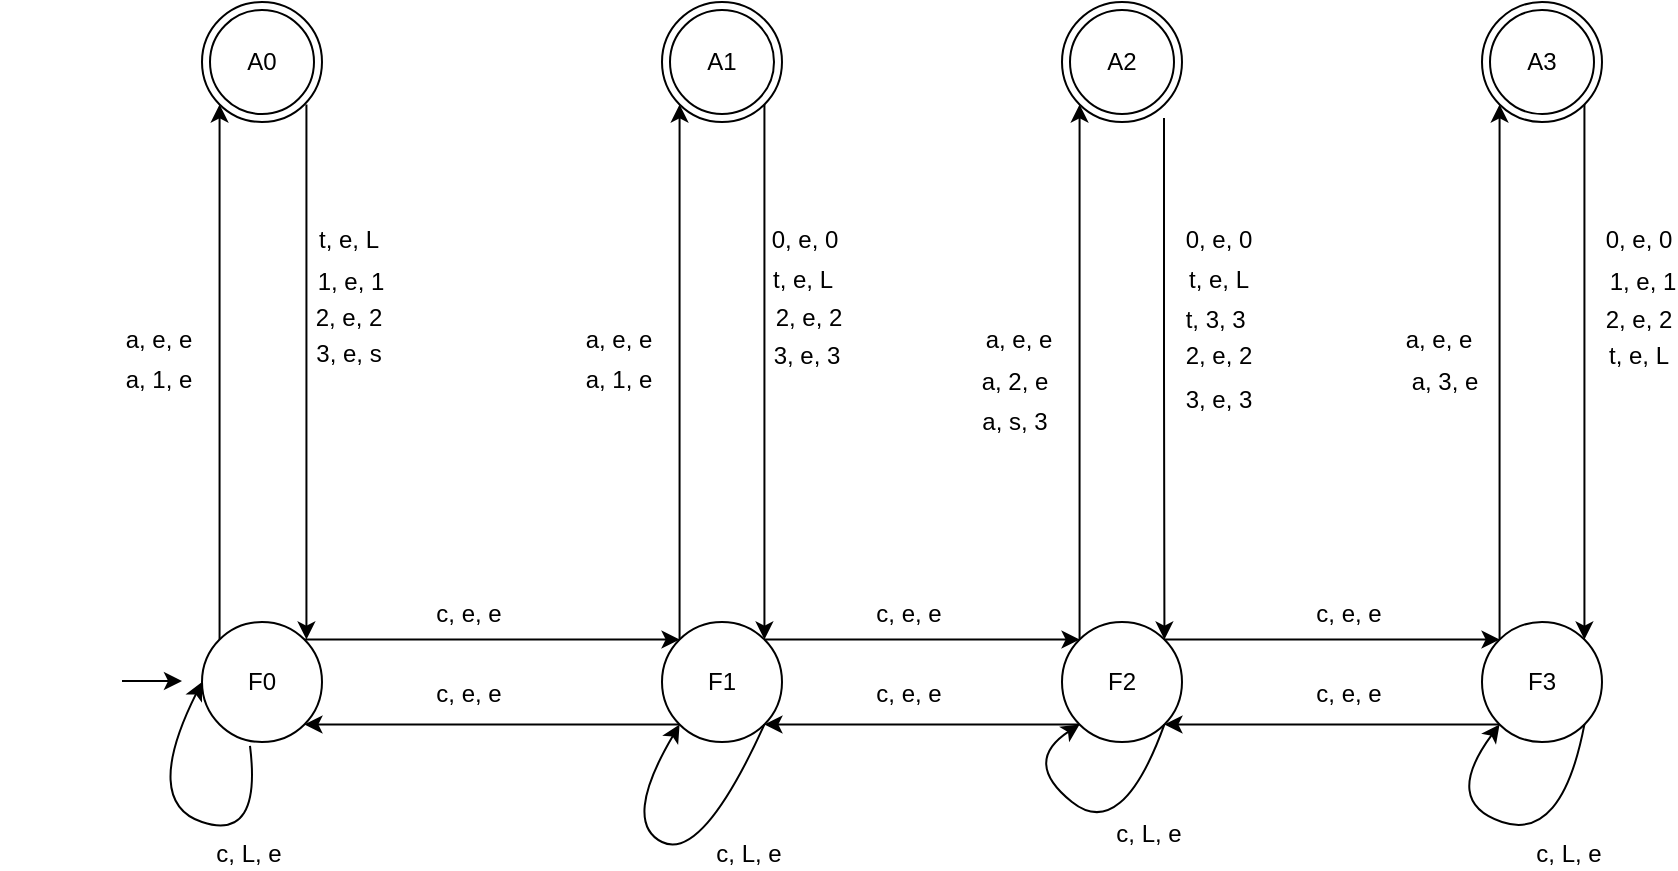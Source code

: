<mxfile version="26.2.12">
  <diagram name="Página-1" id="vQgWZf7FvtR_4U-VKZTJ">
    <mxGraphModel dx="1701" dy="473" grid="1" gridSize="10" guides="1" tooltips="1" connect="1" arrows="1" fold="1" page="1" pageScale="1" pageWidth="827" pageHeight="1169" math="0" shadow="0">
      <root>
        <mxCell id="0" />
        <mxCell id="1" parent="0" />
        <mxCell id="oZB_IGU-Cqb-h6OOu6P0-3" value="" style="endArrow=classic;html=1;rounded=0;" edge="1" parent="1">
          <mxGeometry width="50" height="50" relative="1" as="geometry">
            <mxPoint x="20" y="399.5" as="sourcePoint" />
            <mxPoint x="50" y="399.5" as="targetPoint" />
          </mxGeometry>
        </mxCell>
        <mxCell id="oZB_IGU-Cqb-h6OOu6P0-27" style="edgeStyle=orthogonalEdgeStyle;rounded=0;orthogonalLoop=1;jettySize=auto;html=1;fontFamily=Helvetica;fontSize=12;fontColor=default;exitX=0;exitY=0;exitDx=0;exitDy=0;entryX=0;entryY=1;entryDx=0;entryDy=0;" edge="1" parent="1" source="oZB_IGU-Cqb-h6OOu6P0-13" target="oZB_IGU-Cqb-h6OOu6P0-19">
          <mxGeometry relative="1" as="geometry">
            <mxPoint x="40" y="300" as="sourcePoint" />
          </mxGeometry>
        </mxCell>
        <mxCell id="oZB_IGU-Cqb-h6OOu6P0-39" style="edgeStyle=orthogonalEdgeStyle;rounded=0;orthogonalLoop=1;jettySize=auto;html=1;fontFamily=Helvetica;fontSize=12;fontColor=default;exitX=1;exitY=0;exitDx=0;exitDy=0;entryX=0;entryY=0;entryDx=0;entryDy=0;" edge="1" parent="1" source="oZB_IGU-Cqb-h6OOu6P0-13" target="oZB_IGU-Cqb-h6OOu6P0-14">
          <mxGeometry relative="1" as="geometry">
            <mxPoint x="290" y="380" as="targetPoint" />
          </mxGeometry>
        </mxCell>
        <mxCell id="oZB_IGU-Cqb-h6OOu6P0-13" value="F0" style="ellipse;whiteSpace=wrap;html=1;aspect=fixed;" vertex="1" parent="1">
          <mxGeometry x="60" y="370" width="60" height="60" as="geometry" />
        </mxCell>
        <mxCell id="oZB_IGU-Cqb-h6OOu6P0-28" style="edgeStyle=orthogonalEdgeStyle;rounded=0;orthogonalLoop=1;jettySize=auto;html=1;fontFamily=Helvetica;fontSize=12;fontColor=default;exitX=0;exitY=0;exitDx=0;exitDy=0;entryX=0;entryY=1;entryDx=0;entryDy=0;" edge="1" parent="1" source="oZB_IGU-Cqb-h6OOu6P0-14" target="oZB_IGU-Cqb-h6OOu6P0-23">
          <mxGeometry relative="1" as="geometry" />
        </mxCell>
        <mxCell id="oZB_IGU-Cqb-h6OOu6P0-48" style="edgeStyle=orthogonalEdgeStyle;rounded=0;orthogonalLoop=1;jettySize=auto;html=1;entryX=1;entryY=1;entryDx=0;entryDy=0;fontFamily=Helvetica;fontSize=12;fontColor=default;exitX=0;exitY=1;exitDx=0;exitDy=0;" edge="1" parent="1" source="oZB_IGU-Cqb-h6OOu6P0-14" target="oZB_IGU-Cqb-h6OOu6P0-13">
          <mxGeometry relative="1" as="geometry" />
        </mxCell>
        <mxCell id="oZB_IGU-Cqb-h6OOu6P0-49" style="edgeStyle=orthogonalEdgeStyle;rounded=0;orthogonalLoop=1;jettySize=auto;html=1;entryX=0;entryY=0;entryDx=0;entryDy=0;fontFamily=Helvetica;fontSize=12;fontColor=default;exitX=1;exitY=0;exitDx=0;exitDy=0;" edge="1" parent="1" source="oZB_IGU-Cqb-h6OOu6P0-14" target="oZB_IGU-Cqb-h6OOu6P0-16">
          <mxGeometry relative="1" as="geometry" />
        </mxCell>
        <mxCell id="oZB_IGU-Cqb-h6OOu6P0-14" value="&lt;span style=&quot;background-color: transparent; color: light-dark(rgb(0, 0, 0), rgb(255, 255, 255));&quot;&gt;F1&lt;/span&gt;" style="ellipse;whiteSpace=wrap;html=1;aspect=fixed;" vertex="1" parent="1">
          <mxGeometry x="290" y="370" width="60" height="60" as="geometry" />
        </mxCell>
        <mxCell id="oZB_IGU-Cqb-h6OOu6P0-29" style="edgeStyle=orthogonalEdgeStyle;rounded=0;orthogonalLoop=1;jettySize=auto;html=1;fontFamily=Helvetica;fontSize=12;fontColor=default;exitX=0;exitY=0;exitDx=0;exitDy=0;entryX=0;entryY=1;entryDx=0;entryDy=0;" edge="1" parent="1" source="oZB_IGU-Cqb-h6OOu6P0-16" target="oZB_IGU-Cqb-h6OOu6P0-24">
          <mxGeometry relative="1" as="geometry" />
        </mxCell>
        <mxCell id="oZB_IGU-Cqb-h6OOu6P0-50" style="edgeStyle=orthogonalEdgeStyle;rounded=0;orthogonalLoop=1;jettySize=auto;html=1;entryX=1;entryY=1;entryDx=0;entryDy=0;fontFamily=Helvetica;fontSize=12;fontColor=default;exitX=0;exitY=1;exitDx=0;exitDy=0;" edge="1" parent="1" source="oZB_IGU-Cqb-h6OOu6P0-16" target="oZB_IGU-Cqb-h6OOu6P0-14">
          <mxGeometry relative="1" as="geometry" />
        </mxCell>
        <mxCell id="oZB_IGU-Cqb-h6OOu6P0-51" style="edgeStyle=orthogonalEdgeStyle;rounded=0;orthogonalLoop=1;jettySize=auto;html=1;entryX=0;entryY=0;entryDx=0;entryDy=0;fontFamily=Helvetica;fontSize=12;fontColor=default;exitX=1;exitY=0;exitDx=0;exitDy=0;" edge="1" parent="1" source="oZB_IGU-Cqb-h6OOu6P0-16" target="oZB_IGU-Cqb-h6OOu6P0-17">
          <mxGeometry relative="1" as="geometry" />
        </mxCell>
        <mxCell id="oZB_IGU-Cqb-h6OOu6P0-16" value="F2" style="ellipse;whiteSpace=wrap;html=1;aspect=fixed;" vertex="1" parent="1">
          <mxGeometry x="490" y="370" width="60" height="60" as="geometry" />
        </mxCell>
        <mxCell id="oZB_IGU-Cqb-h6OOu6P0-30" style="edgeStyle=orthogonalEdgeStyle;rounded=0;orthogonalLoop=1;jettySize=auto;html=1;entryX=0;entryY=1;entryDx=0;entryDy=0;fontFamily=Helvetica;fontSize=12;fontColor=default;exitX=0;exitY=0;exitDx=0;exitDy=0;" edge="1" parent="1" source="oZB_IGU-Cqb-h6OOu6P0-17" target="oZB_IGU-Cqb-h6OOu6P0-25">
          <mxGeometry relative="1" as="geometry" />
        </mxCell>
        <mxCell id="oZB_IGU-Cqb-h6OOu6P0-52" style="edgeStyle=orthogonalEdgeStyle;rounded=0;orthogonalLoop=1;jettySize=auto;html=1;entryX=1;entryY=1;entryDx=0;entryDy=0;fontFamily=Helvetica;fontSize=12;fontColor=default;exitX=0;exitY=1;exitDx=0;exitDy=0;" edge="1" parent="1" source="oZB_IGU-Cqb-h6OOu6P0-17" target="oZB_IGU-Cqb-h6OOu6P0-16">
          <mxGeometry relative="1" as="geometry" />
        </mxCell>
        <mxCell id="oZB_IGU-Cqb-h6OOu6P0-17" value="F3" style="ellipse;whiteSpace=wrap;html=1;aspect=fixed;" vertex="1" parent="1">
          <mxGeometry x="700" y="370" width="60" height="60" as="geometry" />
        </mxCell>
        <mxCell id="oZB_IGU-Cqb-h6OOu6P0-35" style="edgeStyle=orthogonalEdgeStyle;rounded=0;orthogonalLoop=1;jettySize=auto;html=1;entryX=1;entryY=0;entryDx=0;entryDy=0;fontFamily=Helvetica;fontSize=12;fontColor=default;exitX=1;exitY=1;exitDx=0;exitDy=0;" edge="1" parent="1">
          <mxGeometry relative="1" as="geometry">
            <mxPoint x="112.213" y="111.213" as="sourcePoint" />
            <mxPoint x="112.213" y="378.787" as="targetPoint" />
          </mxGeometry>
        </mxCell>
        <mxCell id="oZB_IGU-Cqb-h6OOu6P0-36" value="1, e, 1" style="edgeLabel;html=1;align=center;verticalAlign=middle;resizable=0;points=[];strokeColor=default;fontFamily=Helvetica;fontSize=12;fontColor=default;fillColor=default;" vertex="1" connectable="0" parent="oZB_IGU-Cqb-h6OOu6P0-35">
          <mxGeometry x="0.067" y="-1" relative="1" as="geometry">
            <mxPoint x="23" y="-54" as="offset" />
          </mxGeometry>
        </mxCell>
        <mxCell id="oZB_IGU-Cqb-h6OOu6P0-19" value="A0" style="ellipse;shape=doubleEllipse;whiteSpace=wrap;html=1;aspect=fixed;strokeColor=default;align=center;verticalAlign=middle;fontFamily=Helvetica;fontSize=12;fontColor=default;fillColor=default;" vertex="1" parent="1">
          <mxGeometry x="60" y="60" width="60" height="60" as="geometry" />
        </mxCell>
        <mxCell id="oZB_IGU-Cqb-h6OOu6P0-43" style="edgeStyle=orthogonalEdgeStyle;rounded=0;orthogonalLoop=1;jettySize=auto;html=1;entryX=1;entryY=0;entryDx=0;entryDy=0;fontFamily=Helvetica;fontSize=12;fontColor=default;exitX=1;exitY=1;exitDx=0;exitDy=0;" edge="1" parent="1" source="oZB_IGU-Cqb-h6OOu6P0-23" target="oZB_IGU-Cqb-h6OOu6P0-14">
          <mxGeometry relative="1" as="geometry" />
        </mxCell>
        <mxCell id="oZB_IGU-Cqb-h6OOu6P0-23" value="A1" style="ellipse;shape=doubleEllipse;whiteSpace=wrap;html=1;aspect=fixed;strokeColor=default;align=center;verticalAlign=middle;fontFamily=Helvetica;fontSize=12;fontColor=default;fillColor=default;" vertex="1" parent="1">
          <mxGeometry x="290" y="60" width="60" height="60" as="geometry" />
        </mxCell>
        <mxCell id="oZB_IGU-Cqb-h6OOu6P0-24" value="A2" style="ellipse;shape=doubleEllipse;whiteSpace=wrap;html=1;aspect=fixed;strokeColor=default;align=center;verticalAlign=middle;fontFamily=Helvetica;fontSize=12;fontColor=default;fillColor=default;" vertex="1" parent="1">
          <mxGeometry x="490" y="60" width="60" height="60" as="geometry" />
        </mxCell>
        <mxCell id="oZB_IGU-Cqb-h6OOu6P0-45" style="edgeStyle=orthogonalEdgeStyle;rounded=0;orthogonalLoop=1;jettySize=auto;html=1;entryX=1;entryY=0;entryDx=0;entryDy=0;fontFamily=Helvetica;fontSize=12;fontColor=default;exitX=1;exitY=1;exitDx=0;exitDy=0;" edge="1" parent="1" source="oZB_IGU-Cqb-h6OOu6P0-25" target="oZB_IGU-Cqb-h6OOu6P0-17">
          <mxGeometry relative="1" as="geometry" />
        </mxCell>
        <mxCell id="oZB_IGU-Cqb-h6OOu6P0-25" value="A3" style="ellipse;shape=doubleEllipse;whiteSpace=wrap;html=1;aspect=fixed;strokeColor=default;align=center;verticalAlign=middle;fontFamily=Helvetica;fontSize=12;fontColor=default;fillColor=default;" vertex="1" parent="1">
          <mxGeometry x="700" y="60" width="60" height="60" as="geometry" />
        </mxCell>
        <mxCell id="oZB_IGU-Cqb-h6OOu6P0-32" value="a, e, e" style="edgeLabel;html=1;align=center;verticalAlign=middle;resizable=0;points=[];strokeColor=default;fontFamily=Helvetica;fontSize=12;fontColor=default;fillColor=default;" vertex="1" connectable="0" parent="1">
          <mxGeometry x="190" y="230" as="geometry">
            <mxPoint x="78" y="-1" as="offset" />
          </mxGeometry>
        </mxCell>
        <mxCell id="oZB_IGU-Cqb-h6OOu6P0-33" value="a, s, 3" style="edgeLabel;html=1;align=center;verticalAlign=middle;resizable=0;points=[];strokeColor=default;fontFamily=Helvetica;fontSize=12;fontColor=default;fillColor=default;" vertex="1" connectable="0" parent="1">
          <mxGeometry x="55" y="280" as="geometry">
            <mxPoint x="411" y="-10" as="offset" />
          </mxGeometry>
        </mxCell>
        <mxCell id="oZB_IGU-Cqb-h6OOu6P0-37" value="2, e, 2" style="edgeLabel;html=1;align=center;verticalAlign=middle;resizable=0;points=[];strokeColor=default;fontFamily=Helvetica;fontSize=12;fontColor=default;fillColor=default;" vertex="1" connectable="0" parent="1">
          <mxGeometry x="136.003" y="220.003" as="geometry">
            <mxPoint x="-3" y="-2" as="offset" />
          </mxGeometry>
        </mxCell>
        <mxCell id="oZB_IGU-Cqb-h6OOu6P0-38" value="3, e, s" style="edgeLabel;html=1;align=center;verticalAlign=middle;resizable=0;points=[];strokeColor=default;fontFamily=Helvetica;fontSize=12;fontColor=default;fillColor=default;" vertex="1" connectable="0" parent="1">
          <mxGeometry x="150.003" y="220.003" as="geometry">
            <mxPoint x="-17" y="16" as="offset" />
          </mxGeometry>
        </mxCell>
        <mxCell id="oZB_IGU-Cqb-h6OOu6P0-41" value="a, 1, e" style="edgeLabel;html=1;align=center;verticalAlign=middle;resizable=0;points=[];strokeColor=default;fontFamily=Helvetica;fontSize=12;fontColor=default;fillColor=default;" vertex="1" connectable="0" parent="1">
          <mxGeometry x="190" y="250" as="geometry">
            <mxPoint x="78" y="-1" as="offset" />
          </mxGeometry>
        </mxCell>
        <mxCell id="oZB_IGU-Cqb-h6OOu6P0-44" style="edgeStyle=orthogonalEdgeStyle;rounded=0;orthogonalLoop=1;jettySize=auto;html=1;entryX=1;entryY=0;entryDx=0;entryDy=0;fontFamily=Helvetica;fontSize=12;fontColor=default;exitX=0.85;exitY=0.967;exitDx=0;exitDy=0;exitPerimeter=0;" edge="1" parent="1" source="oZB_IGU-Cqb-h6OOu6P0-24" target="oZB_IGU-Cqb-h6OOu6P0-16">
          <mxGeometry relative="1" as="geometry" />
        </mxCell>
        <mxCell id="oZB_IGU-Cqb-h6OOu6P0-46" value="0, e, 0" style="edgeLabel;html=1;align=center;verticalAlign=middle;resizable=0;points=[];strokeColor=default;fontFamily=Helvetica;fontSize=12;fontColor=default;fillColor=default;" vertex="1" connectable="0" parent="1">
          <mxGeometry x="283" y="180" as="geometry">
            <mxPoint x="78" y="-1" as="offset" />
          </mxGeometry>
        </mxCell>
        <mxCell id="oZB_IGU-Cqb-h6OOu6P0-53" value="c, e, e" style="edgeLabel;html=1;align=center;verticalAlign=middle;resizable=0;points=[];strokeColor=default;fontFamily=Helvetica;fontSize=12;fontColor=default;fillColor=default;" vertex="1" connectable="0" parent="1">
          <mxGeometry x="210.003" y="350.003" as="geometry">
            <mxPoint x="-17" y="16" as="offset" />
          </mxGeometry>
        </mxCell>
        <mxCell id="oZB_IGU-Cqb-h6OOu6P0-54" value="c, e, e" style="edgeLabel;html=1;align=center;verticalAlign=middle;resizable=0;points=[];strokeColor=default;fontFamily=Helvetica;fontSize=12;fontColor=default;fillColor=default;" vertex="1" connectable="0" parent="1">
          <mxGeometry x="430.003" y="350.003" as="geometry">
            <mxPoint x="-17" y="16" as="offset" />
          </mxGeometry>
        </mxCell>
        <mxCell id="oZB_IGU-Cqb-h6OOu6P0-55" value="t, e, L" style="edgeLabel;html=1;align=center;verticalAlign=middle;resizable=0;points=[];strokeColor=default;fontFamily=Helvetica;fontSize=12;fontColor=default;fillColor=default;" vertex="1" connectable="0" parent="1">
          <mxGeometry x="282" y="200" as="geometry">
            <mxPoint x="78" y="-1" as="offset" />
          </mxGeometry>
        </mxCell>
        <mxCell id="oZB_IGU-Cqb-h6OOu6P0-56" value="t, e, L" style="edgeLabel;html=1;align=center;verticalAlign=middle;resizable=0;points=[];strokeColor=default;fontFamily=Helvetica;fontSize=12;fontColor=default;fillColor=default;" vertex="1" connectable="0" parent="1">
          <mxGeometry x="55" y="180" as="geometry">
            <mxPoint x="78" y="-1" as="offset" />
          </mxGeometry>
        </mxCell>
        <mxCell id="oZB_IGU-Cqb-h6OOu6P0-57" value="2, e, 2" style="edgeLabel;html=1;align=center;verticalAlign=middle;resizable=0;points=[];strokeColor=default;fontFamily=Helvetica;fontSize=12;fontColor=default;fillColor=default;" vertex="1" connectable="0" parent="1">
          <mxGeometry x="285" y="219" as="geometry">
            <mxPoint x="78" y="-1" as="offset" />
          </mxGeometry>
        </mxCell>
        <mxCell id="oZB_IGU-Cqb-h6OOu6P0-58" value="3, e, 3" style="edgeLabel;html=1;align=center;verticalAlign=middle;resizable=0;points=[];strokeColor=default;fontFamily=Helvetica;fontSize=12;fontColor=default;fillColor=default;" vertex="1" connectable="0" parent="1">
          <mxGeometry x="284" y="238" as="geometry">
            <mxPoint x="78" y="-1" as="offset" />
          </mxGeometry>
        </mxCell>
        <mxCell id="oZB_IGU-Cqb-h6OOu6P0-59" value="c, e, e" style="edgeLabel;html=1;align=center;verticalAlign=middle;resizable=0;points=[];strokeColor=default;fontFamily=Helvetica;fontSize=12;fontColor=default;fillColor=default;" vertex="1" connectable="0" parent="1">
          <mxGeometry x="650.003" y="350.003" as="geometry">
            <mxPoint x="-17" y="16" as="offset" />
          </mxGeometry>
        </mxCell>
        <mxCell id="oZB_IGU-Cqb-h6OOu6P0-60" value="c, e, e" style="edgeLabel;html=1;align=center;verticalAlign=middle;resizable=0;points=[];strokeColor=default;fontFamily=Helvetica;fontSize=12;fontColor=default;fillColor=default;" vertex="1" connectable="0" parent="1">
          <mxGeometry x="650.003" y="390.003" as="geometry">
            <mxPoint x="-17" y="16" as="offset" />
          </mxGeometry>
        </mxCell>
        <mxCell id="oZB_IGU-Cqb-h6OOu6P0-61" value="c, e, e" style="edgeLabel;html=1;align=center;verticalAlign=middle;resizable=0;points=[];strokeColor=default;fontFamily=Helvetica;fontSize=12;fontColor=default;fillColor=default;" vertex="1" connectable="0" parent="1">
          <mxGeometry x="430.003" y="390.003" as="geometry">
            <mxPoint x="-17" y="16" as="offset" />
          </mxGeometry>
        </mxCell>
        <mxCell id="oZB_IGU-Cqb-h6OOu6P0-62" value="c, e, e" style="edgeLabel;html=1;align=center;verticalAlign=middle;resizable=0;points=[];strokeColor=default;fontFamily=Helvetica;fontSize=12;fontColor=default;fillColor=default;" vertex="1" connectable="0" parent="1">
          <mxGeometry x="210.003" y="390.003" as="geometry">
            <mxPoint x="-17" y="16" as="offset" />
          </mxGeometry>
        </mxCell>
        <mxCell id="oZB_IGU-Cqb-h6OOu6P0-64" value="" style="curved=1;endArrow=classic;html=1;rounded=0;fontFamily=Helvetica;fontSize=12;fontColor=default;exitX=0.4;exitY=1.033;exitDx=0;exitDy=0;exitPerimeter=0;" edge="1" parent="1" source="oZB_IGU-Cqb-h6OOu6P0-13">
          <mxGeometry width="50" height="50" relative="1" as="geometry">
            <mxPoint x="10" y="450" as="sourcePoint" />
            <mxPoint x="60" y="400" as="targetPoint" />
            <Array as="points">
              <mxPoint x="90" y="480" />
              <mxPoint x="30" y="460" />
            </Array>
          </mxGeometry>
        </mxCell>
        <mxCell id="oZB_IGU-Cqb-h6OOu6P0-65" value="" style="curved=1;endArrow=classic;html=1;rounded=0;fontFamily=Helvetica;fontSize=12;fontColor=default;exitX=1;exitY=1;exitDx=0;exitDy=0;entryX=0;entryY=1;entryDx=0;entryDy=0;" edge="1" parent="1" source="oZB_IGU-Cqb-h6OOu6P0-14" target="oZB_IGU-Cqb-h6OOu6P0-14">
          <mxGeometry width="50" height="50" relative="1" as="geometry">
            <mxPoint x="260" y="490" as="sourcePoint" />
            <mxPoint x="310" y="440" as="targetPoint" />
            <Array as="points">
              <mxPoint x="310" y="490" />
              <mxPoint x="270" y="470" />
            </Array>
          </mxGeometry>
        </mxCell>
        <mxCell id="oZB_IGU-Cqb-h6OOu6P0-66" value="" style="curved=1;endArrow=classic;html=1;rounded=0;fontFamily=Helvetica;fontSize=12;fontColor=default;entryX=0;entryY=1;entryDx=0;entryDy=0;exitX=1;exitY=1;exitDx=0;exitDy=0;" edge="1" parent="1" source="oZB_IGU-Cqb-h6OOu6P0-17" target="oZB_IGU-Cqb-h6OOu6P0-17">
          <mxGeometry width="50" height="50" relative="1" as="geometry">
            <mxPoint x="660" y="480" as="sourcePoint" />
            <mxPoint x="710" y="430" as="targetPoint" />
            <Array as="points">
              <mxPoint x="740" y="480" />
              <mxPoint x="680" y="460" />
            </Array>
          </mxGeometry>
        </mxCell>
        <mxCell id="oZB_IGU-Cqb-h6OOu6P0-68" value="" style="curved=1;endArrow=classic;html=1;rounded=0;fontFamily=Helvetica;fontSize=12;fontColor=default;exitX=1;exitY=1;exitDx=0;exitDy=0;entryX=0;entryY=1;entryDx=0;entryDy=0;" edge="1" parent="1" source="oZB_IGU-Cqb-h6OOu6P0-16" target="oZB_IGU-Cqb-h6OOu6P0-16">
          <mxGeometry width="50" height="50" relative="1" as="geometry">
            <mxPoint x="450" y="470" as="sourcePoint" />
            <mxPoint x="490" y="420" as="targetPoint" />
            <Array as="points">
              <mxPoint x="520" y="480" />
              <mxPoint x="470" y="440" />
            </Array>
          </mxGeometry>
        </mxCell>
        <mxCell id="oZB_IGU-Cqb-h6OOu6P0-69" value="c, L, e" style="edgeLabel;html=1;align=center;verticalAlign=middle;resizable=0;points=[];strokeColor=default;fontFamily=Helvetica;fontSize=12;fontColor=default;fillColor=default;" vertex="1" connectable="0" parent="1">
          <mxGeometry x="350.003" y="470.003" as="geometry">
            <mxPoint x="-17" y="16" as="offset" />
          </mxGeometry>
        </mxCell>
        <mxCell id="oZB_IGU-Cqb-h6OOu6P0-70" value="c, L, e" style="edgeLabel;html=1;align=center;verticalAlign=middle;resizable=0;points=[];strokeColor=default;fontFamily=Helvetica;fontSize=12;fontColor=default;fillColor=default;" vertex="1" connectable="0" parent="1">
          <mxGeometry x="100.003" y="470.003" as="geometry">
            <mxPoint x="-17" y="16" as="offset" />
          </mxGeometry>
        </mxCell>
        <mxCell id="oZB_IGU-Cqb-h6OOu6P0-71" value="c, L, e" style="edgeLabel;html=1;align=center;verticalAlign=middle;resizable=0;points=[];strokeColor=default;fontFamily=Helvetica;fontSize=12;fontColor=default;fillColor=default;" vertex="1" connectable="0" parent="1">
          <mxGeometry x="550.003" y="460.003" as="geometry">
            <mxPoint x="-17" y="16" as="offset" />
          </mxGeometry>
        </mxCell>
        <mxCell id="oZB_IGU-Cqb-h6OOu6P0-72" value="c, L, e" style="edgeLabel;html=1;align=center;verticalAlign=middle;resizable=0;points=[];strokeColor=default;fontFamily=Helvetica;fontSize=12;fontColor=default;fillColor=default;" vertex="1" connectable="0" parent="1">
          <mxGeometry x="760.003" y="470.003" as="geometry">
            <mxPoint x="-17" y="16" as="offset" />
          </mxGeometry>
        </mxCell>
        <mxCell id="oZB_IGU-Cqb-h6OOu6P0-73" value="0, e, 0" style="edgeLabel;html=1;align=center;verticalAlign=middle;resizable=0;points=[];strokeColor=default;fontFamily=Helvetica;fontSize=12;fontColor=default;fillColor=default;" vertex="1" connectable="0" parent="1">
          <mxGeometry x="490" y="180" as="geometry">
            <mxPoint x="78" y="-1" as="offset" />
          </mxGeometry>
        </mxCell>
        <mxCell id="oZB_IGU-Cqb-h6OOu6P0-74" value="t, e, L" style="edgeLabel;html=1;align=center;verticalAlign=middle;resizable=0;points=[];strokeColor=default;fontFamily=Helvetica;fontSize=12;fontColor=default;fillColor=default;" vertex="1" connectable="0" parent="1">
          <mxGeometry x="490" y="200" as="geometry">
            <mxPoint x="78" y="-1" as="offset" />
          </mxGeometry>
        </mxCell>
        <mxCell id="oZB_IGU-Cqb-h6OOu6P0-75" value="t, 3, 3&amp;nbsp;" style="edgeLabel;html=1;align=center;verticalAlign=middle;resizable=0;points=[];strokeColor=default;fontFamily=Helvetica;fontSize=12;fontColor=default;fillColor=default;" vertex="1" connectable="0" parent="1">
          <mxGeometry x="490" y="220" as="geometry">
            <mxPoint x="78" y="-1" as="offset" />
          </mxGeometry>
        </mxCell>
        <mxCell id="oZB_IGU-Cqb-h6OOu6P0-76" value="a, 2, e" style="edgeLabel;html=1;align=center;verticalAlign=middle;resizable=0;points=[];strokeColor=default;fontFamily=Helvetica;fontSize=12;fontColor=default;fillColor=default;" vertex="1" connectable="0" parent="1">
          <mxGeometry x="55" y="260" as="geometry">
            <mxPoint x="411" y="-10" as="offset" />
          </mxGeometry>
        </mxCell>
        <mxCell id="oZB_IGU-Cqb-h6OOu6P0-77" value="2, e, 2" style="edgeLabel;html=1;align=center;verticalAlign=middle;resizable=0;points=[];strokeColor=default;fontFamily=Helvetica;fontSize=12;fontColor=default;fillColor=default;" vertex="1" connectable="0" parent="1">
          <mxGeometry x="490" y="238" as="geometry">
            <mxPoint x="78" y="-1" as="offset" />
          </mxGeometry>
        </mxCell>
        <mxCell id="oZB_IGU-Cqb-h6OOu6P0-78" value="3, e, 3" style="edgeLabel;html=1;align=center;verticalAlign=middle;resizable=0;points=[];strokeColor=default;fontFamily=Helvetica;fontSize=12;fontColor=default;fillColor=default;" vertex="1" connectable="0" parent="1">
          <mxGeometry x="490" y="260" as="geometry">
            <mxPoint x="78" y="-1" as="offset" />
          </mxGeometry>
        </mxCell>
        <mxCell id="oZB_IGU-Cqb-h6OOu6P0-79" value="a, e, e" style="edgeLabel;html=1;align=center;verticalAlign=middle;resizable=0;points=[];strokeColor=default;fontFamily=Helvetica;fontSize=12;fontColor=default;fillColor=default;" vertex="1" connectable="0" parent="1">
          <mxGeometry x="390" y="230" as="geometry">
            <mxPoint x="78" y="-1" as="offset" />
          </mxGeometry>
        </mxCell>
        <mxCell id="oZB_IGU-Cqb-h6OOu6P0-80" value="a, e, e" style="edgeLabel;html=1;align=center;verticalAlign=middle;resizable=0;points=[];strokeColor=default;fontFamily=Helvetica;fontSize=12;fontColor=default;fillColor=default;" vertex="1" connectable="0" parent="1">
          <mxGeometry x="600" y="230" as="geometry">
            <mxPoint x="78" y="-1" as="offset" />
          </mxGeometry>
        </mxCell>
        <mxCell id="oZB_IGU-Cqb-h6OOu6P0-81" value="a, 3, e" style="edgeLabel;html=1;align=center;verticalAlign=middle;resizable=0;points=[];strokeColor=default;fontFamily=Helvetica;fontSize=12;fontColor=default;fillColor=default;" vertex="1" connectable="0" parent="1">
          <mxGeometry x="270" y="260" as="geometry">
            <mxPoint x="411" y="-10" as="offset" />
          </mxGeometry>
        </mxCell>
        <mxCell id="oZB_IGU-Cqb-h6OOu6P0-83" value="2, e, 2" style="edgeLabel;html=1;align=center;verticalAlign=middle;resizable=0;points=[];strokeColor=default;fontFamily=Helvetica;fontSize=12;fontColor=default;fillColor=default;" vertex="1" connectable="0" parent="1">
          <mxGeometry x="700" y="220" as="geometry">
            <mxPoint x="78" y="-1" as="offset" />
          </mxGeometry>
        </mxCell>
        <mxCell id="oZB_IGU-Cqb-h6OOu6P0-84" value="t, e, L" style="edgeLabel;html=1;align=center;verticalAlign=middle;resizable=0;points=[];strokeColor=default;fontFamily=Helvetica;fontSize=12;fontColor=default;fillColor=default;" vertex="1" connectable="0" parent="1">
          <mxGeometry x="700" y="238" as="geometry">
            <mxPoint x="78" y="-1" as="offset" />
          </mxGeometry>
        </mxCell>
        <mxCell id="oZB_IGU-Cqb-h6OOu6P0-85" value="0, e, 0" style="edgeLabel;html=1;align=center;verticalAlign=middle;resizable=0;points=[];strokeColor=default;fontFamily=Helvetica;fontSize=12;fontColor=default;fillColor=default;" vertex="1" connectable="0" parent="1">
          <mxGeometry x="700" y="180" as="geometry">
            <mxPoint x="78" y="-1" as="offset" />
          </mxGeometry>
        </mxCell>
        <mxCell id="oZB_IGU-Cqb-h6OOu6P0-86" value="1, e, 1" style="edgeLabel;html=1;align=center;verticalAlign=middle;resizable=0;points=[];strokeColor=default;fontFamily=Helvetica;fontSize=12;fontColor=default;fillColor=default;" vertex="1" connectable="0" parent="1">
          <mxGeometry x="780.003" y="200.003" as="geometry" />
        </mxCell>
        <mxCell id="oZB_IGU-Cqb-h6OOu6P0-87" value="a, e, e" style="edgeLabel;html=1;align=center;verticalAlign=middle;resizable=0;points=[];strokeColor=default;fontFamily=Helvetica;fontSize=12;fontColor=default;fillColor=default;" vertex="1" connectable="0" parent="1">
          <mxGeometry x="-40" y="230" as="geometry">
            <mxPoint x="78" y="-1" as="offset" />
          </mxGeometry>
        </mxCell>
        <mxCell id="oZB_IGU-Cqb-h6OOu6P0-88" value="a, 1, e" style="edgeLabel;html=1;align=center;verticalAlign=middle;resizable=0;points=[];strokeColor=default;fontFamily=Helvetica;fontSize=12;fontColor=default;fillColor=default;" vertex="1" connectable="0" parent="1">
          <mxGeometry x="-40" y="250" as="geometry">
            <mxPoint x="78" y="-1" as="offset" />
          </mxGeometry>
        </mxCell>
      </root>
    </mxGraphModel>
  </diagram>
</mxfile>
